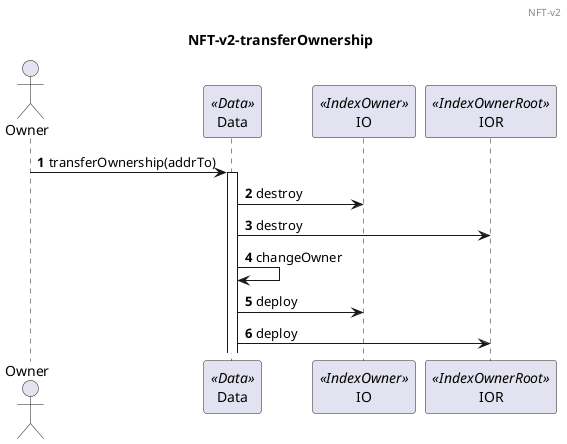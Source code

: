 @startuml NFT-v2
header NFT-v2
title NFT-v2-transferOwnership
skinparam maxMessageSize 200
skinparam guillemet true
autonumber
actor "Owner" as O
participant "Data" as D << Data >>
participant "IO" as IO << IndexOwner >>
participant "IOR" as IOR << IndexOwnerRoot >>
O -> D ++: transferOwnership(addrTo)
    D -> IO : destroy
    D -> IOR : destroy
    D -> D  :changeOwner
    D -> IO : deploy
    D -> IOR : deploy
@enduml